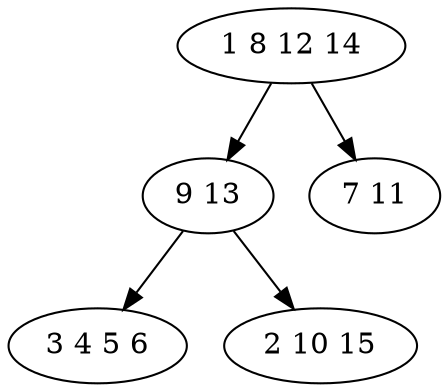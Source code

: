 digraph true_tree {
	"0" -> "1"
	"1" -> "2"
	"1" -> "3"
	"0" -> "4"
	"0" [label="1 8 12 14"];
	"1" [label="9 13"];
	"2" [label="3 4 5 6"];
	"3" [label="2 10 15"];
	"4" [label="7 11"];
}
